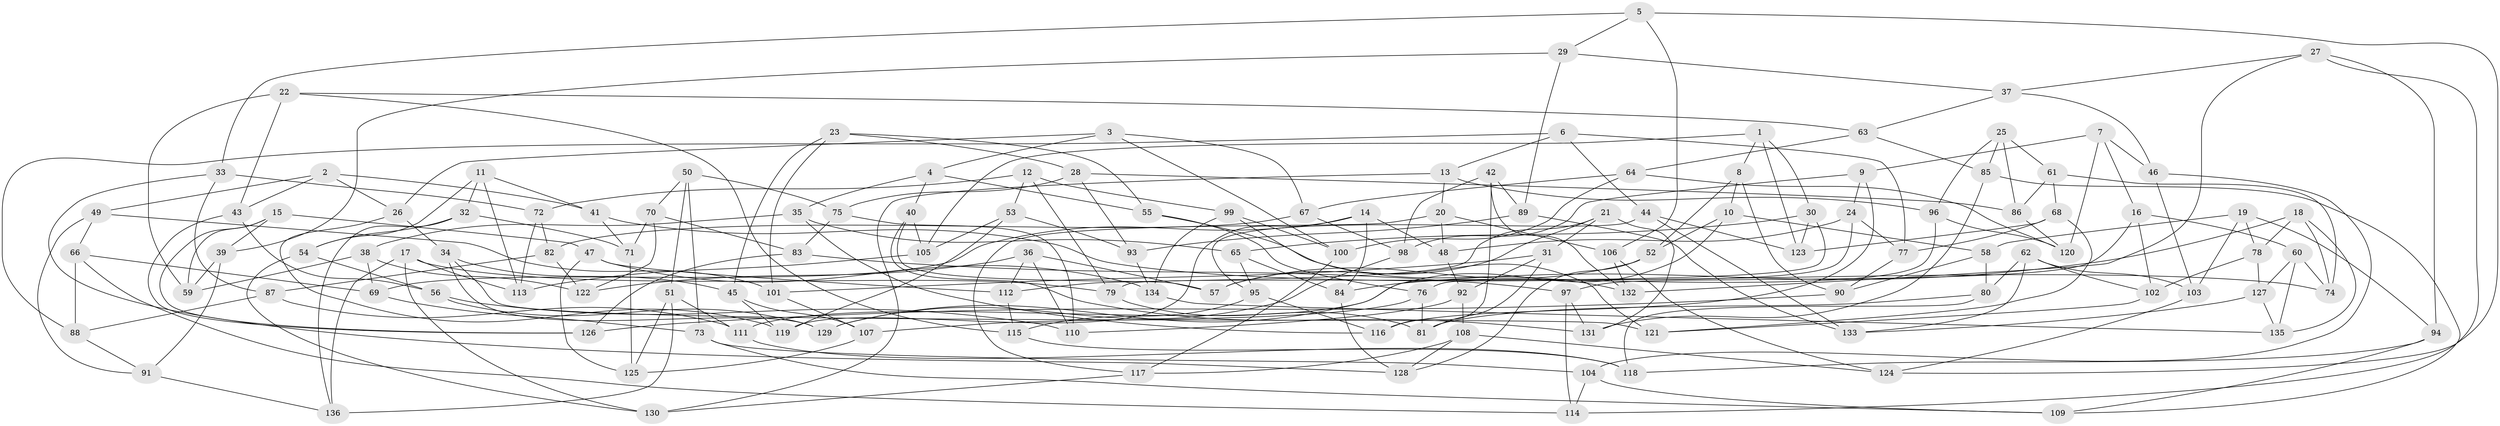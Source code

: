 // Generated by graph-tools (version 1.1) at 2025/50/03/09/25 03:50:55]
// undirected, 136 vertices, 272 edges
graph export_dot {
graph [start="1"]
  node [color=gray90,style=filled];
  1;
  2;
  3;
  4;
  5;
  6;
  7;
  8;
  9;
  10;
  11;
  12;
  13;
  14;
  15;
  16;
  17;
  18;
  19;
  20;
  21;
  22;
  23;
  24;
  25;
  26;
  27;
  28;
  29;
  30;
  31;
  32;
  33;
  34;
  35;
  36;
  37;
  38;
  39;
  40;
  41;
  42;
  43;
  44;
  45;
  46;
  47;
  48;
  49;
  50;
  51;
  52;
  53;
  54;
  55;
  56;
  57;
  58;
  59;
  60;
  61;
  62;
  63;
  64;
  65;
  66;
  67;
  68;
  69;
  70;
  71;
  72;
  73;
  74;
  75;
  76;
  77;
  78;
  79;
  80;
  81;
  82;
  83;
  84;
  85;
  86;
  87;
  88;
  89;
  90;
  91;
  92;
  93;
  94;
  95;
  96;
  97;
  98;
  99;
  100;
  101;
  102;
  103;
  104;
  105;
  106;
  107;
  108;
  109;
  110;
  111;
  112;
  113;
  114;
  115;
  116;
  117;
  118;
  119;
  120;
  121;
  122;
  123;
  124;
  125;
  126;
  127;
  128;
  129;
  130;
  131;
  132;
  133;
  134;
  135;
  136;
  1 -- 30;
  1 -- 123;
  1 -- 8;
  1 -- 105;
  2 -- 41;
  2 -- 26;
  2 -- 49;
  2 -- 43;
  3 -- 26;
  3 -- 67;
  3 -- 100;
  3 -- 4;
  4 -- 55;
  4 -- 40;
  4 -- 35;
  5 -- 106;
  5 -- 33;
  5 -- 29;
  5 -- 124;
  6 -- 77;
  6 -- 88;
  6 -- 13;
  6 -- 44;
  7 -- 46;
  7 -- 16;
  7 -- 120;
  7 -- 9;
  8 -- 52;
  8 -- 90;
  8 -- 10;
  9 -- 116;
  9 -- 98;
  9 -- 24;
  10 -- 52;
  10 -- 129;
  10 -- 58;
  11 -- 32;
  11 -- 54;
  11 -- 41;
  11 -- 113;
  12 -- 99;
  12 -- 72;
  12 -- 79;
  12 -- 53;
  13 -- 20;
  13 -- 130;
  13 -- 96;
  14 -- 119;
  14 -- 48;
  14 -- 84;
  14 -- 69;
  15 -- 47;
  15 -- 39;
  15 -- 126;
  15 -- 59;
  16 -- 60;
  16 -- 102;
  16 -- 97;
  17 -- 113;
  17 -- 136;
  17 -- 79;
  17 -- 130;
  18 -- 135;
  18 -- 74;
  18 -- 84;
  18 -- 78;
  19 -- 58;
  19 -- 103;
  19 -- 78;
  19 -- 94;
  20 -- 106;
  20 -- 48;
  20 -- 117;
  21 -- 31;
  21 -- 112;
  21 -- 131;
  21 -- 57;
  22 -- 63;
  22 -- 115;
  22 -- 59;
  22 -- 43;
  23 -- 55;
  23 -- 101;
  23 -- 28;
  23 -- 45;
  24 -- 77;
  24 -- 76;
  24 -- 48;
  25 -- 86;
  25 -- 61;
  25 -- 85;
  25 -- 96;
  26 -- 119;
  26 -- 34;
  27 -- 132;
  27 -- 94;
  27 -- 37;
  27 -- 114;
  28 -- 86;
  28 -- 93;
  28 -- 75;
  29 -- 89;
  29 -- 37;
  29 -- 39;
  30 -- 65;
  30 -- 79;
  30 -- 123;
  31 -- 92;
  31 -- 81;
  31 -- 101;
  32 -- 71;
  32 -- 54;
  32 -- 136;
  33 -- 128;
  33 -- 87;
  33 -- 72;
  34 -- 121;
  34 -- 129;
  34 -- 45;
  35 -- 38;
  35 -- 65;
  35 -- 116;
  36 -- 57;
  36 -- 112;
  36 -- 110;
  36 -- 122;
  37 -- 46;
  37 -- 63;
  38 -- 69;
  38 -- 122;
  38 -- 59;
  39 -- 59;
  39 -- 91;
  40 -- 131;
  40 -- 105;
  40 -- 57;
  41 -- 74;
  41 -- 71;
  42 -- 89;
  42 -- 132;
  42 -- 116;
  42 -- 98;
  43 -- 126;
  43 -- 56;
  44 -- 133;
  44 -- 123;
  44 -- 95;
  45 -- 119;
  45 -- 107;
  46 -- 103;
  46 -- 104;
  47 -- 134;
  47 -- 125;
  47 -- 112;
  48 -- 92;
  49 -- 101;
  49 -- 66;
  49 -- 91;
  50 -- 73;
  50 -- 70;
  50 -- 51;
  50 -- 75;
  51 -- 111;
  51 -- 136;
  51 -- 125;
  52 -- 128;
  52 -- 57;
  53 -- 93;
  53 -- 119;
  53 -- 105;
  54 -- 130;
  54 -- 56;
  55 -- 132;
  55 -- 76;
  56 -- 129;
  56 -- 110;
  58 -- 90;
  58 -- 80;
  60 -- 74;
  60 -- 135;
  60 -- 127;
  61 -- 86;
  61 -- 74;
  61 -- 68;
  62 -- 102;
  62 -- 133;
  62 -- 80;
  62 -- 103;
  63 -- 85;
  63 -- 64;
  64 -- 120;
  64 -- 100;
  64 -- 67;
  65 -- 95;
  65 -- 84;
  66 -- 114;
  66 -- 88;
  66 -- 69;
  67 -- 98;
  67 -- 82;
  68 -- 121;
  68 -- 77;
  68 -- 123;
  69 -- 73;
  70 -- 71;
  70 -- 122;
  70 -- 83;
  71 -- 125;
  72 -- 113;
  72 -- 82;
  73 -- 109;
  73 -- 104;
  75 -- 83;
  75 -- 110;
  76 -- 107;
  76 -- 81;
  77 -- 90;
  78 -- 127;
  78 -- 102;
  79 -- 81;
  80 -- 118;
  80 -- 81;
  82 -- 87;
  82 -- 122;
  83 -- 126;
  83 -- 97;
  84 -- 128;
  85 -- 131;
  85 -- 109;
  86 -- 120;
  87 -- 111;
  87 -- 88;
  88 -- 91;
  89 -- 133;
  89 -- 93;
  90 -- 126;
  91 -- 136;
  92 -- 110;
  92 -- 108;
  93 -- 134;
  94 -- 109;
  94 -- 118;
  95 -- 116;
  95 -- 115;
  96 -- 111;
  96 -- 120;
  97 -- 114;
  97 -- 131;
  98 -- 129;
  99 -- 121;
  99 -- 134;
  99 -- 100;
  100 -- 117;
  101 -- 107;
  102 -- 121;
  103 -- 124;
  104 -- 114;
  104 -- 109;
  105 -- 113;
  106 -- 124;
  106 -- 132;
  107 -- 125;
  108 -- 128;
  108 -- 117;
  108 -- 124;
  111 -- 118;
  112 -- 115;
  115 -- 118;
  117 -- 130;
  127 -- 133;
  127 -- 135;
  134 -- 135;
}
